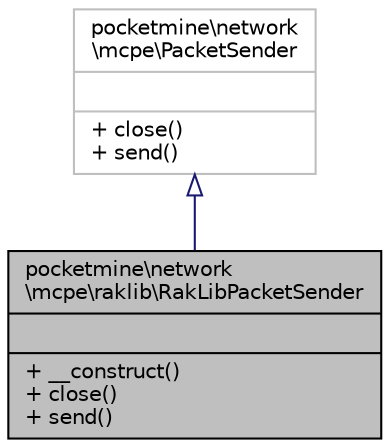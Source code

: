 digraph "pocketmine\network\mcpe\raklib\RakLibPacketSender"
{
 // INTERACTIVE_SVG=YES
 // LATEX_PDF_SIZE
  edge [fontname="Helvetica",fontsize="10",labelfontname="Helvetica",labelfontsize="10"];
  node [fontname="Helvetica",fontsize="10",shape=record];
  Node1 [label="{pocketmine\\network\l\\mcpe\\raklib\\RakLibPacketSender\n||+ __construct()\l+ close()\l+ send()\l}",height=0.2,width=0.4,color="black", fillcolor="grey75", style="filled", fontcolor="black",tooltip=" "];
  Node2 -> Node1 [dir="back",color="midnightblue",fontsize="10",style="solid",arrowtail="onormal",fontname="Helvetica"];
  Node2 [label="{pocketmine\\network\l\\mcpe\\PacketSender\n||+ close()\l+ send()\l}",height=0.2,width=0.4,color="grey75", fillcolor="white", style="filled",URL="$d4/d6a/interfacepocketmine_1_1network_1_1mcpe_1_1_packet_sender.html",tooltip=" "];
}
